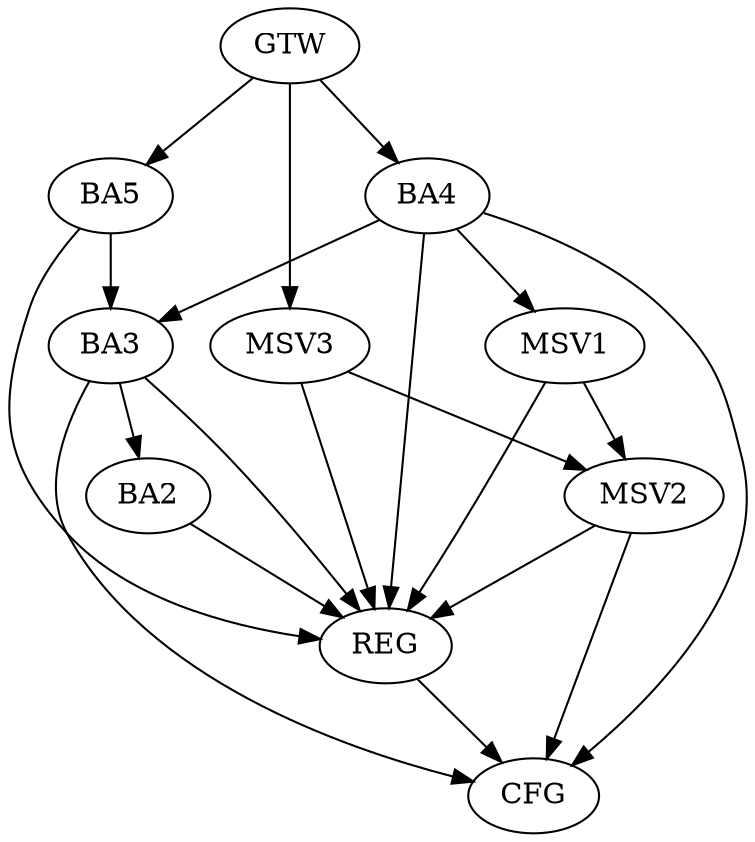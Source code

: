 strict digraph G {
  BA2 [ label="BA2" ];
  BA3 [ label="BA3" ];
  BA4 [ label="BA4" ];
  BA5 [ label="BA5" ];
  GTW [ label="GTW" ];
  REG [ label="REG" ];
  CFG [ label="CFG" ];
  MSV1 [ label="MSV1" ];
  MSV2 [ label="MSV2" ];
  MSV3 [ label="MSV3" ];
  BA3 -> BA2;
  BA4 -> BA3;
  BA5 -> BA3;
  GTW -> BA4;
  GTW -> BA5;
  BA2 -> REG;
  BA3 -> REG;
  BA4 -> REG;
  BA5 -> REG;
  BA4 -> CFG;
  REG -> CFG;
  BA3 -> CFG;
  BA4 -> MSV1;
  MSV1 -> REG;
  MSV1 -> MSV2;
  MSV2 -> REG;
  MSV2 -> CFG;
  MSV3 -> MSV2;
  GTW -> MSV3;
  MSV3 -> REG;
}

